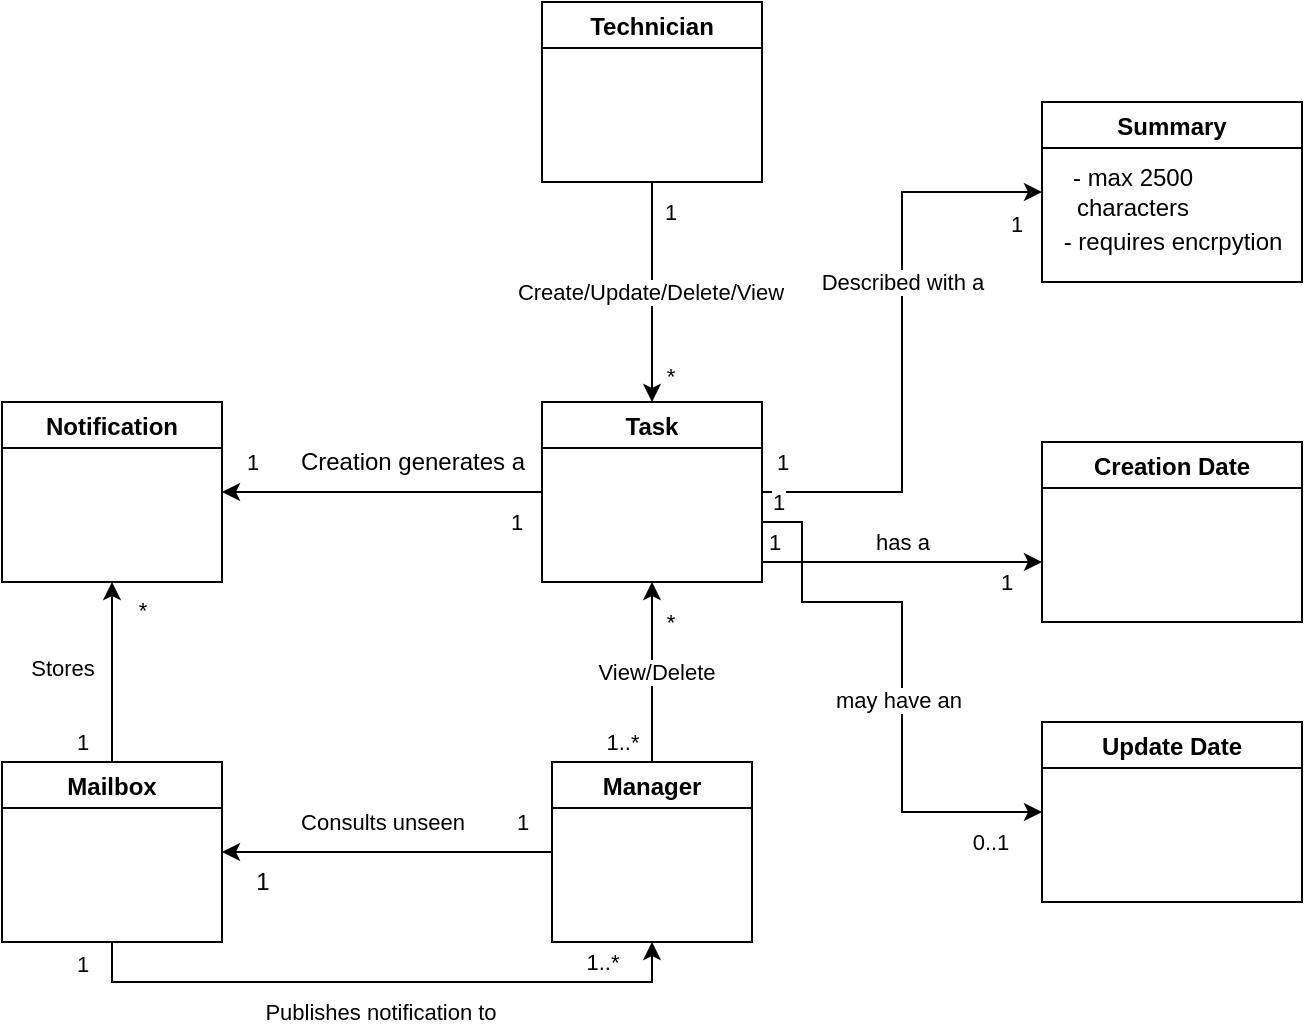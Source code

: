 <mxfile version="14.9.2" type="device"><diagram id="eifVWfDb7rRmk8G5w73F" name="Page-1"><mxGraphModel dx="1426" dy="731" grid="1" gridSize="10" guides="1" tooltips="1" connect="1" arrows="1" fold="1" page="1" pageScale="1" pageWidth="827" pageHeight="1169" math="0" shadow="0"><root><mxCell id="0"/><mxCell id="1" parent="0"/><mxCell id="lfE_rQfumgJPesbUP5o_-23" style="edgeStyle=orthogonalEdgeStyle;rounded=0;orthogonalLoop=1;jettySize=auto;html=1;entryX=0.5;entryY=1;entryDx=0;entryDy=0;" edge="1" parent="1" source="lfE_rQfumgJPesbUP5o_-6" target="lfE_rQfumgJPesbUP5o_-10"><mxGeometry relative="1" as="geometry"/></mxCell><mxCell id="lfE_rQfumgJPesbUP5o_-24" value="View/Delete" style="edgeLabel;html=1;align=center;verticalAlign=middle;resizable=0;points=[];" vertex="1" connectable="0" parent="lfE_rQfumgJPesbUP5o_-23"><mxGeometry y="-2" relative="1" as="geometry"><mxPoint as="offset"/></mxGeometry></mxCell><mxCell id="lfE_rQfumgJPesbUP5o_-25" value="1..*" style="edgeLabel;html=1;align=center;verticalAlign=middle;resizable=0;points=[];" vertex="1" connectable="0" parent="lfE_rQfumgJPesbUP5o_-23"><mxGeometry x="-0.822" y="3" relative="1" as="geometry"><mxPoint x="-12" y="-2" as="offset"/></mxGeometry></mxCell><mxCell id="lfE_rQfumgJPesbUP5o_-26" value="*" style="edgeLabel;html=1;align=center;verticalAlign=middle;resizable=0;points=[];" vertex="1" connectable="0" parent="lfE_rQfumgJPesbUP5o_-23"><mxGeometry x="0.644" relative="1" as="geometry"><mxPoint x="9" y="4" as="offset"/></mxGeometry></mxCell><mxCell id="lfE_rQfumgJPesbUP5o_-29" style="edgeStyle=orthogonalEdgeStyle;rounded=0;orthogonalLoop=1;jettySize=auto;html=1;entryX=1;entryY=0.5;entryDx=0;entryDy=0;" edge="1" parent="1" source="lfE_rQfumgJPesbUP5o_-6" target="lfE_rQfumgJPesbUP5o_-28"><mxGeometry relative="1" as="geometry"/></mxCell><mxCell id="lfE_rQfumgJPesbUP5o_-30" value="1" style="edgeLabel;html=1;align=center;verticalAlign=middle;resizable=0;points=[];" vertex="1" connectable="0" parent="lfE_rQfumgJPesbUP5o_-29"><mxGeometry x="-0.794" relative="1" as="geometry"><mxPoint x="2" y="-15" as="offset"/></mxGeometry></mxCell><mxCell id="lfE_rQfumgJPesbUP5o_-32" value="Consults unseen" style="edgeLabel;html=1;align=center;verticalAlign=middle;resizable=0;points=[];" vertex="1" connectable="0" parent="lfE_rQfumgJPesbUP5o_-29"><mxGeometry x="-0.091" relative="1" as="geometry"><mxPoint x="-10" y="-15" as="offset"/></mxGeometry></mxCell><mxCell id="lfE_rQfumgJPesbUP5o_-6" value="Manager" style="swimlane;" vertex="1" parent="1"><mxGeometry x="355" y="460" width="100" height="90" as="geometry"/></mxCell><mxCell id="lfE_rQfumgJPesbUP5o_-13" style="edgeStyle=orthogonalEdgeStyle;rounded=0;orthogonalLoop=1;jettySize=auto;html=1;entryX=0.5;entryY=0;entryDx=0;entryDy=0;" edge="1" parent="1" source="lfE_rQfumgJPesbUP5o_-7" target="lfE_rQfumgJPesbUP5o_-10"><mxGeometry relative="1" as="geometry"/></mxCell><mxCell id="lfE_rQfumgJPesbUP5o_-14" value="1" style="edgeLabel;html=1;align=center;verticalAlign=middle;resizable=0;points=[];" vertex="1" connectable="0" parent="lfE_rQfumgJPesbUP5o_-13"><mxGeometry x="-0.727" y="2" relative="1" as="geometry"><mxPoint x="7" as="offset"/></mxGeometry></mxCell><mxCell id="lfE_rQfumgJPesbUP5o_-15" value="*" style="edgeLabel;html=1;align=center;verticalAlign=middle;resizable=0;points=[];" vertex="1" connectable="0" parent="lfE_rQfumgJPesbUP5o_-13"><mxGeometry x="0.764" y="2" relative="1" as="geometry"><mxPoint x="7" as="offset"/></mxGeometry></mxCell><mxCell id="lfE_rQfumgJPesbUP5o_-16" value="Create/Update/Delete/View" style="edgeLabel;html=1;align=center;verticalAlign=middle;resizable=0;points=[];" vertex="1" connectable="0" parent="lfE_rQfumgJPesbUP5o_-13"><mxGeometry y="-1" relative="1" as="geometry"><mxPoint as="offset"/></mxGeometry></mxCell><mxCell id="lfE_rQfumgJPesbUP5o_-7" value="Technician" style="swimlane;startSize=23;" vertex="1" parent="1"><mxGeometry x="350" y="80" width="110" height="90" as="geometry"/></mxCell><mxCell id="lfE_rQfumgJPesbUP5o_-9" value="Notification" style="swimlane;startSize=23;" vertex="1" parent="1"><mxGeometry x="80" y="280" width="110" height="90" as="geometry"/></mxCell><mxCell id="lfE_rQfumgJPesbUP5o_-17" style="edgeStyle=orthogonalEdgeStyle;rounded=0;orthogonalLoop=1;jettySize=auto;html=1;entryX=1;entryY=0.5;entryDx=0;entryDy=0;" edge="1" parent="1" source="lfE_rQfumgJPesbUP5o_-10" target="lfE_rQfumgJPesbUP5o_-9"><mxGeometry relative="1" as="geometry"/></mxCell><mxCell id="lfE_rQfumgJPesbUP5o_-18" value="1" style="edgeLabel;html=1;align=center;verticalAlign=middle;resizable=0;points=[];" vertex="1" connectable="0" parent="lfE_rQfumgJPesbUP5o_-17"><mxGeometry x="0.12" y="3" relative="1" as="geometry"><mxPoint x="-56" y="-18" as="offset"/></mxGeometry></mxCell><mxCell id="lfE_rQfumgJPesbUP5o_-19" value="1" style="edgeLabel;html=1;align=center;verticalAlign=middle;resizable=0;points=[];" vertex="1" connectable="0" parent="lfE_rQfumgJPesbUP5o_-17"><mxGeometry x="-0.413" y="-2" relative="1" as="geometry"><mxPoint x="34" y="17" as="offset"/></mxGeometry></mxCell><mxCell id="lfE_rQfumgJPesbUP5o_-50" style="edgeStyle=orthogonalEdgeStyle;rounded=0;orthogonalLoop=1;jettySize=auto;html=1;entryX=0;entryY=0.5;entryDx=0;entryDy=0;" edge="1" parent="1" source="lfE_rQfumgJPesbUP5o_-10" target="lfE_rQfumgJPesbUP5o_-47"><mxGeometry relative="1" as="geometry"/></mxCell><mxCell id="lfE_rQfumgJPesbUP5o_-51" value="1" style="edgeLabel;html=1;align=center;verticalAlign=middle;resizable=0;points=[];" vertex="1" connectable="0" parent="lfE_rQfumgJPesbUP5o_-50"><mxGeometry x="-0.8" y="3" relative="1" as="geometry"><mxPoint x="-19" y="-12" as="offset"/></mxGeometry></mxCell><mxCell id="lfE_rQfumgJPesbUP5o_-53" value="1" style="edgeLabel;html=1;align=center;verticalAlign=middle;resizable=0;points=[];" vertex="1" connectable="0" parent="lfE_rQfumgJPesbUP5o_-50"><mxGeometry x="0.025" y="-4" relative="1" as="geometry"><mxPoint x="53" y="-56" as="offset"/></mxGeometry></mxCell><mxCell id="lfE_rQfumgJPesbUP5o_-54" value="Described with a" style="edgeLabel;html=1;align=center;verticalAlign=middle;resizable=0;points=[];" vertex="1" connectable="0" parent="lfE_rQfumgJPesbUP5o_-50"><mxGeometry x="-0.275" y="4" relative="1" as="geometry"><mxPoint x="4" y="-70" as="offset"/></mxGeometry></mxCell><mxCell id="lfE_rQfumgJPesbUP5o_-60" style="edgeStyle=orthogonalEdgeStyle;rounded=0;orthogonalLoop=1;jettySize=auto;html=1;" edge="1" parent="1" source="lfE_rQfumgJPesbUP5o_-10"><mxGeometry relative="1" as="geometry"><mxPoint x="600" y="360" as="targetPoint"/><Array as="points"><mxPoint x="510" y="360"/><mxPoint x="510" y="360"/></Array></mxGeometry></mxCell><mxCell id="lfE_rQfumgJPesbUP5o_-61" value="has a" style="edgeLabel;html=1;align=center;verticalAlign=middle;resizable=0;points=[];" vertex="1" connectable="0" parent="lfE_rQfumgJPesbUP5o_-60"><mxGeometry x="-0.271" y="-2" relative="1" as="geometry"><mxPoint x="19" y="-12" as="offset"/></mxGeometry></mxCell><mxCell id="lfE_rQfumgJPesbUP5o_-62" value="1" style="edgeLabel;html=1;align=center;verticalAlign=middle;resizable=0;points=[];" vertex="1" connectable="0" parent="lfE_rQfumgJPesbUP5o_-60"><mxGeometry x="-0.914" relative="1" as="geometry"><mxPoint y="-10" as="offset"/></mxGeometry></mxCell><mxCell id="lfE_rQfumgJPesbUP5o_-63" value="1" style="edgeLabel;html=1;align=center;verticalAlign=middle;resizable=0;points=[];" vertex="1" connectable="0" parent="lfE_rQfumgJPesbUP5o_-60"><mxGeometry x="0.743" y="3" relative="1" as="geometry"><mxPoint y="13" as="offset"/></mxGeometry></mxCell><mxCell id="lfE_rQfumgJPesbUP5o_-64" style="edgeStyle=orthogonalEdgeStyle;rounded=0;orthogonalLoop=1;jettySize=auto;html=1;entryX=0;entryY=0.5;entryDx=0;entryDy=0;" edge="1" parent="1" target="lfE_rQfumgJPesbUP5o_-58"><mxGeometry relative="1" as="geometry"><mxPoint x="460" y="340" as="sourcePoint"/><Array as="points"><mxPoint x="480" y="340"/><mxPoint x="480" y="380"/><mxPoint x="530" y="380"/><mxPoint x="530" y="485"/></Array></mxGeometry></mxCell><mxCell id="lfE_rQfumgJPesbUP5o_-65" value="may have an" style="edgeLabel;html=1;align=center;verticalAlign=middle;resizable=0;points=[];" vertex="1" connectable="0" parent="lfE_rQfumgJPesbUP5o_-64"><mxGeometry x="0.116" y="-2" relative="1" as="geometry"><mxPoint as="offset"/></mxGeometry></mxCell><mxCell id="lfE_rQfumgJPesbUP5o_-66" value="1" style="edgeLabel;html=1;align=center;verticalAlign=middle;resizable=0;points=[];" vertex="1" connectable="0" parent="lfE_rQfumgJPesbUP5o_-64"><mxGeometry x="-0.944" y="1" relative="1" as="geometry"><mxPoint y="-9" as="offset"/></mxGeometry></mxCell><mxCell id="lfE_rQfumgJPesbUP5o_-67" value="0..1" style="edgeLabel;html=1;align=center;verticalAlign=middle;resizable=0;points=[];" vertex="1" connectable="0" parent="lfE_rQfumgJPesbUP5o_-64"><mxGeometry x="0.818" y="1" relative="1" as="geometry"><mxPoint y="16" as="offset"/></mxGeometry></mxCell><mxCell id="lfE_rQfumgJPesbUP5o_-10" value="Task" style="swimlane;startSize=23;" vertex="1" parent="1"><mxGeometry x="350" y="280" width="110" height="90" as="geometry"/></mxCell><mxCell id="lfE_rQfumgJPesbUP5o_-21" value="Creation generates a" style="text;html=1;align=center;verticalAlign=middle;resizable=0;points=[];autosize=1;strokeColor=none;" vertex="1" parent="1"><mxGeometry x="220" y="300" width="130" height="20" as="geometry"/></mxCell><mxCell id="lfE_rQfumgJPesbUP5o_-33" style="edgeStyle=orthogonalEdgeStyle;rounded=0;orthogonalLoop=1;jettySize=auto;html=1;entryX=0.5;entryY=1;entryDx=0;entryDy=0;" edge="1" parent="1" source="lfE_rQfumgJPesbUP5o_-28" target="lfE_rQfumgJPesbUP5o_-6"><mxGeometry relative="1" as="geometry"><Array as="points"><mxPoint x="135" y="570"/><mxPoint x="405" y="570"/></Array></mxGeometry></mxCell><mxCell id="lfE_rQfumgJPesbUP5o_-34" value="Publishes notification to" style="edgeLabel;html=1;align=center;verticalAlign=middle;resizable=0;points=[];" vertex="1" connectable="0" parent="lfE_rQfumgJPesbUP5o_-33"><mxGeometry x="-0.006" relative="1" as="geometry"><mxPoint y="15" as="offset"/></mxGeometry></mxCell><mxCell id="lfE_rQfumgJPesbUP5o_-37" value="1" style="edgeLabel;html=1;align=center;verticalAlign=middle;resizable=0;points=[];" vertex="1" connectable="0" parent="lfE_rQfumgJPesbUP5o_-33"><mxGeometry x="-0.929" y="-3" relative="1" as="geometry"><mxPoint x="-12" as="offset"/></mxGeometry></mxCell><mxCell id="lfE_rQfumgJPesbUP5o_-38" value="1..*" style="edgeLabel;html=1;align=center;verticalAlign=middle;resizable=0;points=[];" vertex="1" connectable="0" parent="lfE_rQfumgJPesbUP5o_-33"><mxGeometry x="0.845" y="1" relative="1" as="geometry"><mxPoint x="-21" y="-9" as="offset"/></mxGeometry></mxCell><mxCell id="lfE_rQfumgJPesbUP5o_-42" style="edgeStyle=orthogonalEdgeStyle;rounded=0;orthogonalLoop=1;jettySize=auto;html=1;entryX=0.5;entryY=1;entryDx=0;entryDy=0;" edge="1" parent="1" source="lfE_rQfumgJPesbUP5o_-28" target="lfE_rQfumgJPesbUP5o_-9"><mxGeometry relative="1" as="geometry"/></mxCell><mxCell id="lfE_rQfumgJPesbUP5o_-43" value="1" style="edgeLabel;html=1;align=center;verticalAlign=middle;resizable=0;points=[];" vertex="1" connectable="0" parent="lfE_rQfumgJPesbUP5o_-42"><mxGeometry x="-0.711" y="1" relative="1" as="geometry"><mxPoint x="-14" y="3" as="offset"/></mxGeometry></mxCell><mxCell id="lfE_rQfumgJPesbUP5o_-44" value="*" style="edgeLabel;html=1;align=center;verticalAlign=middle;resizable=0;points=[];" vertex="1" connectable="0" parent="lfE_rQfumgJPesbUP5o_-42"><mxGeometry x="0.689" y="4" relative="1" as="geometry"><mxPoint x="19" as="offset"/></mxGeometry></mxCell><mxCell id="lfE_rQfumgJPesbUP5o_-45" value="Stores" style="edgeLabel;html=1;align=center;verticalAlign=middle;resizable=0;points=[];" vertex="1" connectable="0" parent="lfE_rQfumgJPesbUP5o_-42"><mxGeometry x="0.044" y="3" relative="1" as="geometry"><mxPoint x="-22" as="offset"/></mxGeometry></mxCell><mxCell id="lfE_rQfumgJPesbUP5o_-28" value="Mailbox" style="swimlane;startSize=23;" vertex="1" parent="1"><mxGeometry x="80" y="460" width="110" height="90" as="geometry"/></mxCell><mxCell id="lfE_rQfumgJPesbUP5o_-31" value="1" style="text;html=1;align=center;verticalAlign=middle;resizable=0;points=[];autosize=1;strokeColor=none;" vertex="1" parent="1"><mxGeometry x="200" y="510" width="20" height="20" as="geometry"/></mxCell><mxCell id="lfE_rQfumgJPesbUP5o_-47" value="Summary" style="swimlane;startSize=23;" vertex="1" parent="1"><mxGeometry x="600" y="130" width="130" height="90" as="geometry"/></mxCell><mxCell id="lfE_rQfumgJPesbUP5o_-48" value="- max 2500 &lt;br&gt;characters" style="text;html=1;align=center;verticalAlign=middle;resizable=0;points=[];autosize=1;strokeColor=none;" vertex="1" parent="lfE_rQfumgJPesbUP5o_-47"><mxGeometry x="5" y="30" width="80" height="30" as="geometry"/></mxCell><mxCell id="lfE_rQfumgJPesbUP5o_-49" value="- requires encrpytion" style="text;html=1;align=center;verticalAlign=middle;resizable=0;points=[];autosize=1;strokeColor=none;" vertex="1" parent="lfE_rQfumgJPesbUP5o_-47"><mxGeometry x="5" y="60" width="120" height="20" as="geometry"/></mxCell><mxCell id="lfE_rQfumgJPesbUP5o_-55" value="Creation Date" style="swimlane;startSize=23;" vertex="1" parent="1"><mxGeometry x="600" y="300" width="130" height="90" as="geometry"/></mxCell><mxCell id="lfE_rQfumgJPesbUP5o_-58" value="Update Date" style="swimlane;startSize=23;" vertex="1" parent="1"><mxGeometry x="600" y="440" width="130" height="90" as="geometry"/></mxCell></root></mxGraphModel></diagram></mxfile>